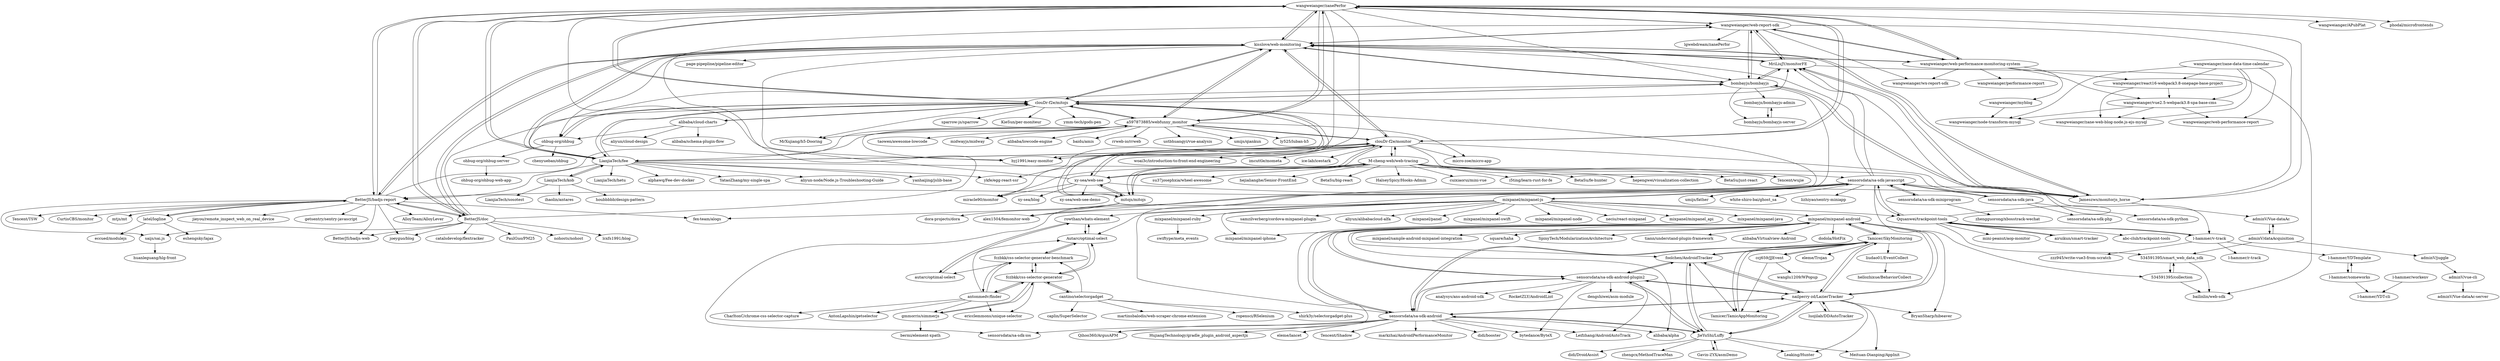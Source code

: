 digraph G {
"wangweianger/zanePerfor" -> "wangweianger/web-report-sdk"
"wangweianger/zanePerfor" -> "kisslove/web-monitoring"
"wangweianger/zanePerfor" -> "a597873885/webfunny_monitor"
"wangweianger/zanePerfor" -> "wangweianger/web-performance-monitoring-system"
"wangweianger/zanePerfor" -> "clouDr-f2e/mitojs"
"wangweianger/zanePerfor" -> "LianjiaTech/fee"
"wangweianger/zanePerfor" -> "clouDr-f2e/monitor"
"wangweianger/zanePerfor" -> "wangweianger/APubPlat"
"wangweianger/zanePerfor" -> "Jameszws/monitorjs_horse"
"wangweianger/zanePerfor" -> "phodal/microfrontends" ["e"=1]
"wangweianger/zanePerfor" -> "hyj1991/easy-monitor" ["e"=1]
"wangweianger/zanePerfor" -> "BetterJS/badjs-report"
"wangweianger/zanePerfor" -> "ykfe/egg-react-ssr" ["e"=1]
"wangweianger/zanePerfor" -> "bombayjs/bombayjs"
"wangweianger/zanePerfor" -> "BetterJS/doc"
"BetterJS/badjs-report" -> "BetterJS/doc"
"BetterJS/badjs-report" -> "BetterJS/badjs-web"
"BetterJS/badjs-report" -> "kisslove/web-monitoring"
"BetterJS/badjs-report" -> "AlloyTeam/AlloyLever" ["e"=1]
"BetterJS/badjs-report" -> "wangweianger/zanePerfor"
"BetterJS/badjs-report" -> "joeyguo/blog" ["e"=1]
"BetterJS/badjs-report" -> "a597873885/webfunny_monitor"
"BetterJS/badjs-report" -> "Tencent/TSW" ["e"=1]
"BetterJS/badjs-report" -> "CurtisCBS/monitor"
"BetterJS/badjs-report" -> "fex-team/alogs" ["e"=1]
"BetterJS/badjs-report" -> "mtjs/mt" ["e"=1]
"BetterJS/badjs-report" -> "latel/logline"
"BetterJS/badjs-report" -> "saijs/sai.js"
"BetterJS/badjs-report" -> "jieyou/remote_inspect_web_on_real_device" ["e"=1]
"BetterJS/badjs-report" -> "getsentry/sentry-javascript" ["e"=1]
"mixpanel/mixpanel-js" -> "sensorsdata/sa-sdk-javascript"
"mixpanel/mixpanel-js" -> "mixpanel/mixpanel-android"
"mixpanel/mixpanel-js" -> "mixpanel/mixpanel-node"
"mixpanel/mixpanel-js" -> "neciu/react-mixpanel"
"mixpanel/mixpanel-js" -> "mixpanel/mixpanel-iphone" ["e"=1]
"mixpanel/mixpanel-js" -> "mixpanel/mixpanel_api"
"mixpanel/mixpanel-js" -> "mixpanel/mixpanel-java"
"mixpanel/mixpanel-js" -> "rowthan/whats-element"
"mixpanel/mixpanel-js" -> "samzilverberg/cordova-mixpanel-plugin"
"mixpanel/mixpanel-js" -> "Qquanwei/trackpoint-tools"
"mixpanel/mixpanel-js" -> "mixpanel/mixpanel-ruby"
"mixpanel/mixpanel-js" -> "Autarc/optimal-select"
"mixpanel/mixpanel-js" -> "aliyun/alibabacloud-alfa" ["e"=1]
"mixpanel/mixpanel-js" -> "mixpanel/panel"
"mixpanel/mixpanel-js" -> "mixpanel/mixpanel-swift" ["e"=1]
"M-cheng-web/web-tracing" -> "xy-sea/web-see"
"M-cheng-web/web-tracing" -> "clouDr-f2e/monitor"
"M-cheng-web/web-tracing" -> "miracle90/monitor" ["e"=1]
"M-cheng-web/web-tracing" -> "mitojs/mitojs"
"M-cheng-web/web-tracing" -> "BetaSu/big-react" ["e"=1]
"M-cheng-web/web-tracing" -> "HalseySpicy/Hooks-Admin" ["e"=1]
"M-cheng-web/web-tracing" -> "cuixiaorui/mini-vue" ["e"=1]
"M-cheng-web/web-tracing" -> "Tencent/wujie" ["e"=1]
"M-cheng-web/web-tracing" -> "sensorsdata/sa-sdk-javascript"
"M-cheng-web/web-tracing" -> "i5ting/learn-rust-for-fe" ["e"=1]
"M-cheng-web/web-tracing" -> "BetaSu/fe-hunter" ["e"=1]
"M-cheng-web/web-tracing" -> "hepengwei/visualization-collection" ["e"=1]
"M-cheng-web/web-tracing" -> "BetaSu/just-react" ["e"=1]
"M-cheng-web/web-tracing" -> "su37josephxia/wheel-awesome" ["e"=1]
"M-cheng-web/web-tracing" -> "hejialianghe/Senior-FrontEnd" ["e"=1]
"a597873885/webfunny_monitor" -> "wangweianger/zanePerfor"
"a597873885/webfunny_monitor" -> "kisslove/web-monitoring"
"a597873885/webfunny_monitor" -> "umijs/qiankun" ["e"=1]
"a597873885/webfunny_monitor" -> "clouDr-f2e/monitor"
"a597873885/webfunny_monitor" -> "MrXujiang/h5-Dooring" ["e"=1]
"a597873885/webfunny_monitor" -> "ly525/luban-h5" ["e"=1]
"a597873885/webfunny_monitor" -> "taowen/awesome-lowcode" ["e"=1]
"a597873885/webfunny_monitor" -> "midwayjs/midway" ["e"=1]
"a597873885/webfunny_monitor" -> "clouDr-f2e/mitojs"
"a597873885/webfunny_monitor" -> "alibaba/lowcode-engine" ["e"=1]
"a597873885/webfunny_monitor" -> "baidu/amis" ["e"=1]
"a597873885/webfunny_monitor" -> "rrweb-io/rrweb" ["e"=1]
"a597873885/webfunny_monitor" -> "hyj1991/easy-monitor" ["e"=1]
"a597873885/webfunny_monitor" -> "micro-zoe/micro-app" ["e"=1]
"a597873885/webfunny_monitor" -> "ustbhuangyi/vue-analysis" ["e"=1]
"bombayjs/bombayjs-server" -> "bombayjs/bombayjs-admin"
"clouDr-f2e/monitor" -> "mitojs/mitojs"
"clouDr-f2e/monitor" -> "xy-sea/web-see"
"clouDr-f2e/monitor" -> "a597873885/webfunny_monitor"
"clouDr-f2e/monitor" -> "miracle90/monitor" ["e"=1]
"clouDr-f2e/monitor" -> "wangweianger/zanePerfor"
"clouDr-f2e/monitor" -> "kisslove/web-monitoring"
"clouDr-f2e/monitor" -> "LianjiaTech/fee"
"clouDr-f2e/monitor" -> "Jameszws/monitorjs_horse"
"clouDr-f2e/monitor" -> "M-cheng-web/web-tracing"
"clouDr-f2e/monitor" -> "micro-zoe/micro-app" ["e"=1]
"clouDr-f2e/monitor" -> "Tencent/wujie" ["e"=1]
"clouDr-f2e/monitor" -> "imcuttle/mometa" ["e"=1]
"clouDr-f2e/monitor" -> "ice-lab/icestark" ["e"=1]
"clouDr-f2e/monitor" -> "hyj1991/easy-monitor" ["e"=1]
"clouDr-f2e/monitor" -> "woai3c/introduction-to-front-end-engineering" ["e"=1]
"alibaba/cloud-charts" -> "aliyun/cloud-design"
"alibaba/cloud-charts" -> "alibaba/schema-plugin-flow" ["e"=1]
"alibaba/cloud-charts" -> "clouDr-f2e/mitojs"
"alibaba/cloud-charts" -> "ohbug-org/ohbug"
"fczbkk/css-selector-generator" -> "fczbkk/css-selector-generator-benchmark"
"fczbkk/css-selector-generator" -> "antonmedv/finder"
"fczbkk/css-selector-generator" -> "gmmorris/simmerjs"
"fczbkk/css-selector-generator" -> "Autarc/optimal-select"
"fczbkk/css-selector-generator" -> "ericclemmons/unique-selector"
"fczbkk/css-selector-generator" -> "cantino/selectorgadget"
"adminV/dataAcquisition" -> "adminV/Vue-dataAc"
"adminV/dataAcquisition" -> "adminV/juggle"
"adminV/dataAcquisition" -> "534591395/smart_web_data_sdk"
"BetterJS/doc" -> "BetterJS/badjs-report"
"BetterJS/doc" -> "BetterJS/badjs-web"
"BetterJS/doc" -> "wangweianger/zanePerfor"
"BetterJS/doc" -> "saijs/sai.js"
"BetterJS/doc" -> "wangweianger/web-report-sdk"
"BetterJS/doc" -> "kisslove/web-monitoring"
"BetterJS/doc" -> "lcxfs1991/blog" ["e"=1]
"BetterJS/doc" -> "clouDr-f2e/mitojs"
"BetterJS/doc" -> "joeyguo/blog" ["e"=1]
"BetterJS/doc" -> "catalsdevelop/flextracker"
"BetterJS/doc" -> "PaulGuo/PM25" ["e"=1]
"BetterJS/doc" -> "nohosts/nohost"
"kisslove/web-monitoring" -> "wangweianger/zanePerfor"
"kisslove/web-monitoring" -> "wangweianger/web-report-sdk"
"kisslove/web-monitoring" -> "a597873885/webfunny_monitor"
"kisslove/web-monitoring" -> "LianjiaTech/fee"
"kisslove/web-monitoring" -> "clouDr-f2e/mitojs"
"kisslove/web-monitoring" -> "Jameszws/monitorjs_horse"
"kisslove/web-monitoring" -> "MriLiuJY/monitorFE"
"kisslove/web-monitoring" -> "wangweianger/web-performance-monitoring-system"
"kisslove/web-monitoring" -> "BetterJS/badjs-report"
"kisslove/web-monitoring" -> "bombayjs/bombayjs"
"kisslove/web-monitoring" -> "clouDr-f2e/monitor"
"kisslove/web-monitoring" -> "ohbug-org/ohbug"
"kisslove/web-monitoring" -> "hyj1991/easy-monitor" ["e"=1]
"kisslove/web-monitoring" -> "BetterJS/doc"
"kisslove/web-monitoring" -> "page-pipepline/pipeline-editor" ["e"=1]
"mitojs/mitojs" -> "clouDr-f2e/monitor"
"mitojs/mitojs" -> "dora-projects/dora"
"mitojs/mitojs" -> "xy-sea/web-see"
"mitojs/mitojs" -> "alex1504/femonitor-web"
"mitojs/mitojs" -> "clouDr-f2e/mitojs"
"antonmedv/finder" -> "fczbkk/css-selector-generator"
"antonmedv/finder" -> "fczbkk/css-selector-generator-benchmark"
"antonmedv/finder" -> "AntonLapshin/getselector"
"antonmedv/finder" -> "gmmorris/simmerjs"
"antonmedv/finder" -> "ericclemmons/unique-selector"
"antonmedv/finder" -> "Autarc/optimal-select"
"antonmedv/finder" -> "CharltonC/chrome-css-selector-capture"
"Tamicer/SkyMonitoring" -> "Tamicer/TamicAppMonitoring"
"Tamicer/SkyMonitoring" -> "foolchen/AndroidTracker"
"Tamicer/SkyMonitoring" -> "ccj659/JJEvent"
"Tamicer/SkyMonitoring" -> "nailperry-zd/LazierTracker"
"Tamicer/SkyMonitoring" -> "sensorsdata/sa-sdk-android"
"Tamicer/SkyMonitoring" -> "mixpanel/mixpanel-android"
"Tamicer/SkyMonitoring" -> "liudao01/EventCollect"
"Tamicer/SkyMonitoring" -> "eleme/Trojan"
"Tamicer/TamicAppMonitoring" -> "Tamicer/SkyMonitoring"
"nailperry-zd/LazierTracker" -> "foolchen/AndroidTracker"
"nailperry-zd/LazierTracker" -> "JieYuShi/Luffy"
"nailperry-zd/LazierTracker" -> "luojilab/DDAutoTracker"
"nailperry-zd/LazierTracker" -> "sensorsdata/sa-sdk-android"
"nailperry-zd/LazierTracker" -> "BryanSharp/hibeaver" ["e"=1]
"nailperry-zd/LazierTracker" -> "Tamicer/SkyMonitoring"
"nailperry-zd/LazierTracker" -> "sensorsdata/sa-sdk-android-plugin2"
"nailperry-zd/LazierTracker" -> "Meituan-Dianping/AppInit" ["e"=1]
"nailperry-zd/LazierTracker" -> "Leaking/Hunter" ["e"=1]
"nailperry-zd/LazierTracker" -> "Tamicer/TamicAppMonitoring"
"nailperry-zd/LazierTracker" -> "mixpanel/mixpanel-android"
"534591395/collection" -> "534591395/smart_web_data_sdk"
"534591395/collection" -> "bailinlin/web-sdk"
"Jameszws/monitorjs_horse" -> "MriLiuJY/monitorFE"
"Jameszws/monitorjs_horse" -> "bombayjs/bombayjs"
"Jameszws/monitorjs_horse" -> "adminV/Vue-dataAc"
"Jameszws/monitorjs_horse" -> "kisslove/web-monitoring"
"clouDr-f2e/mitojs" -> "wangweianger/zanePerfor"
"clouDr-f2e/mitojs" -> "kisslove/web-monitoring"
"clouDr-f2e/mitojs" -> "ohbug-org/ohbug"
"clouDr-f2e/mitojs" -> "bombayjs/bombayjs"
"clouDr-f2e/mitojs" -> "a597873885/webfunny_monitor"
"clouDr-f2e/mitojs" -> "alibaba/cloud-charts"
"clouDr-f2e/mitojs" -> "LianjiaTech/fee"
"clouDr-f2e/mitojs" -> "MriLiuJY/monitorFE"
"clouDr-f2e/mitojs" -> "mitojs/mitojs"
"clouDr-f2e/mitojs" -> "sparrow-js/sparrow" ["e"=1]
"clouDr-f2e/mitojs" -> "MrXujiang/h5-Dooring" ["e"=1]
"clouDr-f2e/mitojs" -> "KieSun/per-moniteur"
"clouDr-f2e/mitojs" -> "ymm-tech/gods-pen" ["e"=1]
"clouDr-f2e/mitojs" -> "hyj1991/easy-monitor" ["e"=1]
"clouDr-f2e/mitojs" -> "alex1504/femonitor-web"
"mixpanel/mixpanel-android" -> "sensorsdata/sa-sdk-android"
"mixpanel/mixpanel-android" -> "Tamicer/SkyMonitoring"
"mixpanel/mixpanel-android" -> "mixpanel/mixpanel-iphone" ["e"=1]
"mixpanel/mixpanel-android" -> "foolchen/AndroidTracker"
"mixpanel/mixpanel-android" -> "sensorsdata/sa-sdk-android-plugin2"
"mixpanel/mixpanel-android" -> "nailperry-zd/LazierTracker"
"mixpanel/mixpanel-android" -> "Qihoo360/ArgusAPM" ["e"=1]
"mixpanel/mixpanel-android" -> "mixpanel/sample-android-mixpanel-integration"
"mixpanel/mixpanel-android" -> "square/haha" ["e"=1]
"mixpanel/mixpanel-android" -> "SpinyTech/ModularizationArchitecture" ["e"=1]
"mixpanel/mixpanel-android" -> "BryanSharp/hibeaver" ["e"=1]
"mixpanel/mixpanel-android" -> "tiann/understand-plugin-framework" ["e"=1]
"mixpanel/mixpanel-android" -> "alibaba/Virtualview-Android" ["e"=1]
"mixpanel/mixpanel-android" -> "alibaba/alpha" ["e"=1]
"mixpanel/mixpanel-android" -> "dodola/HotFix" ["e"=1]
"bombayjs/bombayjs" -> "bombayjs/bombayjs-admin"
"bombayjs/bombayjs" -> "bombayjs/bombayjs-server"
"bombayjs/bombayjs" -> "MriLiuJY/monitorFE"
"bombayjs/bombayjs" -> "Jameszws/monitorjs_horse"
"bombayjs/bombayjs" -> "clouDr-f2e/mitojs"
"bombayjs/bombayjs" -> "kisslove/web-monitoring"
"bombayjs/bombayjs" -> "wangweianger/web-report-sdk"
"bombayjs/bombayjs" -> "alex1504/femonitor-web"
"LianjiaTech/fee" -> "LianjiaTech/kob"
"LianjiaTech/fee" -> "wangweianger/zanePerfor"
"LianjiaTech/fee" -> "kisslove/web-monitoring"
"LianjiaTech/fee" -> "LianjiaTech/hetu" ["e"=1]
"LianjiaTech/fee" -> "clouDr-f2e/monitor"
"LianjiaTech/fee" -> "clouDr-f2e/mitojs"
"LianjiaTech/fee" -> "a597873885/webfunny_monitor"
"LianjiaTech/fee" -> "bombayjs/bombayjs"
"LianjiaTech/fee" -> "alphawq/Fee-dev-docker"
"LianjiaTech/fee" -> "ykfe/egg-react-ssr" ["e"=1]
"LianjiaTech/fee" -> "Jameszws/monitorjs_horse"
"LianjiaTech/fee" -> "YataoZhang/my-single-spa" ["e"=1]
"LianjiaTech/fee" -> "aliyun-node/Node.js-Troubleshooting-Guide" ["e"=1]
"LianjiaTech/fee" -> "yanhaijing/jslib-base" ["e"=1]
"LianjiaTech/fee" -> "BetterJS/badjs-report"
"ccj659/JJEvent" -> "Tamicer/SkyMonitoring"
"ccj659/JJEvent" -> "Tamicer/TamicAppMonitoring"
"ccj659/JJEvent" -> "wanglu1209/WPopup" ["e"=1]
"liudao01/EventCollect" -> "hellozhixue/BehaviorCollect"
"sensorsdata/sa-sdk-android" -> "sensorsdata/sa-sdk-android-plugin2"
"sensorsdata/sa-sdk-android" -> "mixpanel/mixpanel-android"
"sensorsdata/sa-sdk-android" -> "bytedance/ByteX" ["e"=1]
"sensorsdata/sa-sdk-android" -> "nailperry-zd/LazierTracker"
"sensorsdata/sa-sdk-android" -> "didi/booster" ["e"=1]
"sensorsdata/sa-sdk-android" -> "sensorsdata/sa-sdk-ios" ["e"=1]
"sensorsdata/sa-sdk-android" -> "HujiangTechnology/gradle_plugin_android_aspectjx" ["e"=1]
"sensorsdata/sa-sdk-android" -> "eleme/lancet" ["e"=1]
"sensorsdata/sa-sdk-android" -> "Tencent/Shadow" ["e"=1]
"sensorsdata/sa-sdk-android" -> "Qihoo360/ArgusAPM" ["e"=1]
"sensorsdata/sa-sdk-android" -> "Tamicer/SkyMonitoring"
"sensorsdata/sa-sdk-android" -> "JieYuShi/Luffy"
"sensorsdata/sa-sdk-android" -> "Leifzhang/AndroidAutoTrack" ["e"=1]
"sensorsdata/sa-sdk-android" -> "markzhai/AndroidPerformanceMonitor" ["e"=1]
"sensorsdata/sa-sdk-android" -> "alibaba/alpha" ["e"=1]
"Gavin-ZYX/asmDemo" -> "JieYuShi/Luffy"
"JieYuShi/Luffy" -> "nailperry-zd/LazierTracker"
"JieYuShi/Luffy" -> "foolchen/AndroidTracker"
"JieYuShi/Luffy" -> "sensorsdata/sa-sdk-android"
"JieYuShi/Luffy" -> "Gavin-ZYX/asmDemo"
"JieYuShi/Luffy" -> "Leaking/Hunter" ["e"=1]
"JieYuShi/Luffy" -> "sensorsdata/sa-sdk-android-plugin2"
"JieYuShi/Luffy" -> "Meituan-Dianping/AppInit" ["e"=1]
"JieYuShi/Luffy" -> "didi/DroidAssist" ["e"=1]
"JieYuShi/Luffy" -> "zhengcx/MethodTraceMan" ["e"=1]
"l-hammer/v-track" -> "Qquanwei/trackpoint-tools"
"l-hammer/v-track" -> "l-hammer/r-track"
"l-hammer/v-track" -> "l-hammer/YDTemplate"
"l-hammer/v-track" -> "zzz945/write-vue3-from-scratch" ["e"=1]
"xy-sea/web-see" -> "xy-sea/web-see-demo"
"xy-sea/web-see" -> "clouDr-f2e/monitor"
"xy-sea/web-see" -> "xy-sea/blog"
"xy-sea/web-see" -> "M-cheng-web/web-tracing"
"xy-sea/web-see" -> "mitojs/mitojs"
"xy-sea/web-see" -> "miracle90/monitor" ["e"=1]
"xy-sea/web-see" -> "wangweianger/zanePerfor"
"xy-sea/web-see" -> "Jameszws/monitorjs_horse"
"wangweianger/web-performance-monitoring-system" -> "wangweianger/web-report-sdk"
"wangweianger/web-performance-monitoring-system" -> "wangweianger/zanePerfor"
"wangweianger/web-performance-monitoring-system" -> "wangweianger/performance-report"
"wangweianger/web-performance-monitoring-system" -> "wangweianger/myblog"
"wangweianger/web-performance-monitoring-system" -> "kisslove/web-monitoring"
"wangweianger/web-performance-monitoring-system" -> "wangweianger/react16-webpack3.8-onepage-base-project"
"wangweianger/web-performance-monitoring-system" -> "wangweianger/vue2.5-webpack3.8-spa-base-cms"
"wangweianger/web-performance-monitoring-system" -> "wangweianger/wx-report-sdk"
"cantino/selectorgadget" -> "shirk3y/selectorgadget-plus"
"cantino/selectorgadget" -> "fczbkk/css-selector-generator"
"cantino/selectorgadget" -> "fczbkk/css-selector-generator-benchmark"
"cantino/selectorgadget" -> "caplin/SuperSelector"
"cantino/selectorgadget" -> "martinsbalodis/web-scraper-chrome-extension" ["e"=1]
"cantino/selectorgadget" -> "ropensci/RSelenium" ["e"=1]
"Autarc/optimal-select" -> "rowthan/whats-element"
"Autarc/optimal-select" -> "fczbkk/css-selector-generator-benchmark"
"Autarc/optimal-select" -> "fczbkk/css-selector-generator"
"Qquanwei/trackpoint-tools" -> "l-hammer/v-track"
"Qquanwei/trackpoint-tools" -> "534591395/smart_web_data_sdk"
"Qquanwei/trackpoint-tools" -> "airuikun/smart-tracker"
"Qquanwei/trackpoint-tools" -> "MriLiuJY/monitorFE"
"Qquanwei/trackpoint-tools" -> "sensorsdata/sa-sdk-javascript"
"Qquanwei/trackpoint-tools" -> "abc-club/trackpoint-tools"
"Qquanwei/trackpoint-tools" -> "mini-peanut/aop-monitor"
"airuikun/smart-tracker" -> "Qquanwei/trackpoint-tools"
"adminV/juggle" -> "adminV/vue-cli"
"wangweianger/myblog" -> "wangweianger/node-transform-mysql"
"sensorsdata/sa-sdk-android-plugin2" -> "sensorsdata/sa-sdk-android"
"sensorsdata/sa-sdk-android-plugin2" -> "nailperry-zd/LazierTracker"
"sensorsdata/sa-sdk-android-plugin2" -> "Leifzhang/AndroidAutoTrack" ["e"=1]
"sensorsdata/sa-sdk-android-plugin2" -> "foolchen/AndroidTracker"
"sensorsdata/sa-sdk-android-plugin2" -> "bytedance/ByteX" ["e"=1]
"sensorsdata/sa-sdk-android-plugin2" -> "JieYuShi/Luffy"
"sensorsdata/sa-sdk-android-plugin2" -> "dengshiwei/asm-module" ["e"=1]
"sensorsdata/sa-sdk-android-plugin2" -> "analysys/ans-android-sdk"
"sensorsdata/sa-sdk-android-plugin2" -> "mixpanel/mixpanel-android"
"sensorsdata/sa-sdk-android-plugin2" -> "RocketZLY/AndroidLint" ["e"=1]
"wangweianger/web-report-sdk" -> "wangweianger/zanePerfor"
"wangweianger/web-report-sdk" -> "wangweianger/web-performance-monitoring-system"
"wangweianger/web-report-sdk" -> "kisslove/web-monitoring"
"wangweianger/web-report-sdk" -> "wangweianger/wx-report-sdk"
"wangweianger/web-report-sdk" -> "MriLiuJY/monitorFE"
"wangweianger/web-report-sdk" -> "bombayjs/bombayjs"
"wangweianger/web-report-sdk" -> "Jameszws/monitorjs_horse"
"wangweianger/web-report-sdk" -> "lgwebdream/zanePerfor"
"LianjiaTech/kob" -> "LianjiaTech/fee"
"LianjiaTech/kob" -> "LianjiaTech/sosotest" ["e"=1]
"LianjiaTech/kob" -> "ihaolin/antares" ["e"=1]
"LianjiaTech/kob" -> "houbbbbb/design-pattern" ["e"=1]
"sensorsdata/sa-sdk-javascript" -> "sensorsdata/sa-sdk-miniprogram"
"sensorsdata/sa-sdk-javascript" -> "mixpanel/mixpanel-js"
"sensorsdata/sa-sdk-javascript" -> "sensorsdata/sa-sdk-java"
"sensorsdata/sa-sdk-javascript" -> "sensorsdata/sa-sdk-android"
"sensorsdata/sa-sdk-javascript" -> "sensorsdata/sa-sdk-ios" ["e"=1]
"sensorsdata/sa-sdk-javascript" -> "Qquanwei/trackpoint-tools"
"sensorsdata/sa-sdk-javascript" -> "kisslove/web-monitoring"
"sensorsdata/sa-sdk-javascript" -> "BetterJS/badjs-report"
"sensorsdata/sa-sdk-javascript" -> "534591395/collection"
"sensorsdata/sa-sdk-javascript" -> "umijs/father" ["e"=1]
"sensorsdata/sa-sdk-javascript" -> "fex-team/alogs" ["e"=1]
"sensorsdata/sa-sdk-javascript" -> "l-hammer/v-track"
"sensorsdata/sa-sdk-javascript" -> "white-shiro-bai/ghost_sa"
"sensorsdata/sa-sdk-javascript" -> "lizhiyao/sentry-miniapp" ["e"=1]
"sensorsdata/sa-sdk-javascript" -> "MriLiuJY/monitorFE"
"saijs/sai.js" -> "huanleguang/hlg-front"
"ohbug-org/ohbug" -> "ohbug-org/ohbug-server"
"ohbug-org/ohbug" -> "chenyueban/ohbug"
"ohbug-org/ohbug" -> "clouDr-f2e/mitojs"
"foolchen/AndroidTracker" -> "nailperry-zd/LazierTracker"
"foolchen/AndroidTracker" -> "JieYuShi/Luffy"
"foolchen/AndroidTracker" -> "Tamicer/SkyMonitoring"
"foolchen/AndroidTracker" -> "Tamicer/TamicAppMonitoring"
"foolchen/AndroidTracker" -> "sensorsdata/sa-sdk-android-plugin2"
"MriLiuJY/monitorFE" -> "Jameszws/monitorjs_horse"
"MriLiuJY/monitorFE" -> "bombayjs/bombayjs"
"MriLiuJY/monitorFE" -> "wangweianger/web-report-sdk"
"MriLiuJY/monitorFE" -> "kisslove/web-monitoring"
"MriLiuJY/monitorFE" -> "bailinlin/web-sdk"
"sensorsdata/sa-sdk-miniprogram" -> "sensorsdata/sa-sdk-javascript"
"sensorsdata/sa-sdk-miniprogram" -> "zhengguorong/xbosstrack-wechat" ["e"=1]
"latel/logline" -> "eshengsky/lajax"
"latel/logline" -> "eccued/modulejs"
"latel/logline" -> "BetterJS/badjs-report"
"fczbkk/css-selector-generator-benchmark" -> "fczbkk/css-selector-generator"
"fczbkk/css-selector-generator-benchmark" -> "Autarc/optimal-select"
"fczbkk/css-selector-generator-benchmark" -> "autarc/optimal-select"
"fczbkk/css-selector-generator-benchmark" -> "antonmedv/finder"
"luojilab/DDAutoTracker" -> "nailperry-zd/LazierTracker"
"bombayjs/bombayjs-admin" -> "bombayjs/bombayjs-server"
"adminV/Vue-dataAc" -> "adminV/dataAcquisition"
"sensorsdata/sa-sdk-java" -> "sensorsdata/sa-sdk-python"
"sensorsdata/sa-sdk-java" -> "sensorsdata/sa-sdk-javascript"
"sensorsdata/sa-sdk-java" -> "sensorsdata/sa-sdk-php"
"autarc/optimal-select" -> "rowthan/whats-element"
"wangweianger/react16-webpack3.8-onepage-base-project" -> "wangweianger/zane-web-blog-node.js-ejs-mysql"
"wangweianger/react16-webpack3.8-onepage-base-project" -> "wangweianger/vue2.5-webpack3.8-spa-base-cms"
"wangweianger/vue2.5-webpack3.8-spa-base-cms" -> "wangweianger/zane-web-blog-node.js-ejs-mysql"
"wangweianger/vue2.5-webpack3.8-spa-base-cms" -> "wangweianger/node-transform-mysql"
"wangweianger/vue2.5-webpack3.8-spa-base-cms" -> "wangweianger/web-performance-report"
"wangweianger/zane-data-time-calendar" -> "wangweianger/web-performance-report"
"wangweianger/zane-data-time-calendar" -> "wangweianger/zane-web-blog-node.js-ejs-mysql"
"wangweianger/zane-data-time-calendar" -> "wangweianger/vue2.5-webpack3.8-spa-base-cms"
"wangweianger/zane-data-time-calendar" -> "wangweianger/node-transform-mysql"
"wangweianger/zane-data-time-calendar" -> "wangweianger/react16-webpack3.8-onepage-base-project"
"gmmorris/simmerjs" -> "fczbkk/css-selector-generator"
"gmmorris/simmerjs" -> "bermi/element-xpath"
"534591395/smart_web_data_sdk" -> "534591395/collection"
"534591395/smart_web_data_sdk" -> "bailinlin/web-sdk"
"mixpanel/mixpanel-ruby" -> "swiftype/meta_events"
"rowthan/whats-element" -> "autarc/optimal-select"
"rowthan/whats-element" -> "Autarc/optimal-select"
"l-hammer/YDTemplate" -> "l-hammer/someworks"
"l-hammer/someworks" -> "l-hammer/YDTemplate"
"l-hammer/someworks" -> "l-hammer/YDT-cli"
"l-hammer/workenv" -> "l-hammer/YDT-cli"
"ohbug-org/ohbug-server" -> "ohbug-org/ohbug-web-app"
"adminV/vue-cli" -> "adminV/Vue-dataAc-server"
"wangweianger/zanePerfor" ["l"="11.289,-12.353"]
"wangweianger/web-report-sdk" ["l"="11.296,-12.319"]
"kisslove/web-monitoring" ["l"="11.308,-12.347"]
"a597873885/webfunny_monitor" ["l"="11.269,-12.406"]
"wangweianger/web-performance-monitoring-system" ["l"="11.26,-12.313"]
"clouDr-f2e/mitojs" ["l"="11.299,-12.393"]
"LianjiaTech/fee" ["l"="11.32,-12.383"]
"clouDr-f2e/monitor" ["l"="11.261,-12.36"]
"wangweianger/APubPlat" ["l"="11.26,-12.284"]
"Jameszws/monitorjs_horse" ["l"="11.313,-12.329"]
"phodal/microfrontends" ["l"="11.448,-6.621"]
"hyj1991/easy-monitor" ["l"="11.33,-6.714"]
"BetterJS/badjs-report" ["l"="11.358,-12.361"]
"ykfe/egg-react-ssr" ["l"="11.386,-6.632"]
"bombayjs/bombayjs" ["l"="11.323,-12.356"]
"BetterJS/doc" ["l"="11.348,-12.336"]
"BetterJS/badjs-web" ["l"="11.387,-12.34"]
"AlloyTeam/AlloyLever" ["l"="14.785,-8.751"]
"joeyguo/blog" ["l"="11.43,-6.929"]
"Tencent/TSW" ["l"="11.256,-6.709"]
"CurtisCBS/monitor" ["l"="11.391,-12.403"]
"fex-team/alogs" ["l"="13.765,-6.648"]
"mtjs/mt" ["l"="13.762,-6.421"]
"latel/logline" ["l"="11.422,-12.397"]
"saijs/sai.js" ["l"="11.402,-12.36"]
"jieyou/remote_inspect_web_on_real_device" ["l"="11.466,-7.034"]
"getsentry/sentry-javascript" ["l"="14.152,-8.418"]
"mixpanel/mixpanel-js" ["l"="11.358,-12.121"]
"sensorsdata/sa-sdk-javascript" ["l"="11.32,-12.22"]
"mixpanel/mixpanel-android" ["l"="11.261,-12.049"]
"mixpanel/mixpanel-node" ["l"="11.331,-12.088"]
"neciu/react-mixpanel" ["l"="11.396,-12.139"]
"mixpanel/mixpanel-iphone" ["l"="-50.996,-0.003"]
"mixpanel/mixpanel_api" ["l"="11.374,-12.146"]
"mixpanel/mixpanel-java" ["l"="11.366,-12.095"]
"rowthan/whats-element" ["l"="11.428,-12.074"]
"samzilverberg/cordova-mixpanel-plugin" ["l"="11.395,-12.118"]
"Qquanwei/trackpoint-tools" ["l"="11.299,-12.206"]
"mixpanel/mixpanel-ruby" ["l"="11.368,-12.066"]
"Autarc/optimal-select" ["l"="11.45,-12.047"]
"aliyun/alibabacloud-alfa" ["l"="13.906,-8.194"]
"mixpanel/panel" ["l"="11.396,-12.093"]
"mixpanel/mixpanel-swift" ["l"="-50.914,0.12"]
"M-cheng-web/web-tracing" ["l"="11.233,-12.325"]
"xy-sea/web-see" ["l"="11.226,-12.356"]
"miracle90/monitor" ["l"="11.984,-6.448"]
"mitojs/mitojs" ["l"="11.241,-12.38"]
"BetaSu/big-react" ["l"="11.865,-6.495"]
"HalseySpicy/Hooks-Admin" ["l"="9.831,-10.681"]
"cuixiaorui/mini-vue" ["l"="11.754,-6.484"]
"Tencent/wujie" ["l"="14.056,-8.122"]
"i5ting/learn-rust-for-fe" ["l"="12,-6.435"]
"BetaSu/fe-hunter" ["l"="11.892,-6.483"]
"hepengwei/visualization-collection" ["l"="14.132,-7.883"]
"BetaSu/just-react" ["l"="11.779,-6.561"]
"su37josephxia/wheel-awesome" ["l"="11.939,-6.503"]
"hejialianghe/Senior-FrontEnd" ["l"="11.904,-6.525"]
"umijs/qiankun" ["l"="14.25,-8.31"]
"MrXujiang/h5-Dooring" ["l"="14.185,-8.059"]
"ly525/luban-h5" ["l"="14.252,-8.04"]
"taowen/awesome-lowcode" ["l"="14.168,-8.088"]
"midwayjs/midway" ["l"="14.105,-8.216"]
"alibaba/lowcode-engine" ["l"="14.137,-8.067"]
"baidu/amis" ["l"="14.212,-8.095"]
"rrweb-io/rrweb" ["l"="14.213,-8.279"]
"micro-zoe/micro-app" ["l"="14.094,-8.158"]
"ustbhuangyi/vue-analysis" ["l"="11.615,-6.638"]
"bombayjs/bombayjs-server" ["l"="11.348,-12.394"]
"bombayjs/bombayjs-admin" ["l"="11.362,-12.387"]
"imcuttle/mometa" ["l"="14.149,-8.004"]
"ice-lab/icestark" ["l"="14.019,-8.218"]
"woai3c/introduction-to-front-end-engineering" ["l"="11.84,-6.503"]
"alibaba/cloud-charts" ["l"="11.316,-12.455"]
"aliyun/cloud-design" ["l"="11.329,-12.497"]
"alibaba/schema-plugin-flow" ["l"="13.772,-8.208"]
"ohbug-org/ohbug" ["l"="11.301,-12.433"]
"fczbkk/css-selector-generator" ["l"="11.497,-12.019"]
"fczbkk/css-selector-generator-benchmark" ["l"="11.477,-12.034"]
"antonmedv/finder" ["l"="11.473,-12.003"]
"gmmorris/simmerjs" ["l"="11.503,-11.985"]
"ericclemmons/unique-selector" ["l"="11.507,-12.044"]
"cantino/selectorgadget" ["l"="11.536,-12.017"]
"adminV/dataAcquisition" ["l"="11.396,-12.262"]
"adminV/Vue-dataAc" ["l"="11.371,-12.284"]
"adminV/juggle" ["l"="11.437,-12.255"]
"534591395/smart_web_data_sdk" ["l"="11.356,-12.241"]
"lcxfs1991/blog" ["l"="11.397,-6.932"]
"catalsdevelop/flextracker" ["l"="11.382,-12.313"]
"PaulGuo/PM25" ["l"="11.046,-6.824"]
"nohosts/nohost" ["l"="11.418,-12.321"]
"MriLiuJY/monitorFE" ["l"="11.317,-12.304"]
"page-pipepline/pipeline-editor" ["l"="14.26,-7.961"]
"dora-projects/dora" ["l"="11.212,-12.4"]
"alex1504/femonitor-web" ["l"="11.277,-12.378"]
"AntonLapshin/getselector" ["l"="11.453,-11.974"]
"CharltonC/chrome-css-selector-capture" ["l"="11.474,-11.972"]
"Tamicer/SkyMonitoring" ["l"="11.197,-12.032"]
"Tamicer/TamicAppMonitoring" ["l"="11.188,-12.011"]
"foolchen/AndroidTracker" ["l"="11.22,-12.015"]
"ccj659/JJEvent" ["l"="11.161,-12.027"]
"nailperry-zd/LazierTracker" ["l"="11.221,-12.04"]
"sensorsdata/sa-sdk-android" ["l"="11.237,-12.068"]
"liudao01/EventCollect" ["l"="11.172,-11.982"]
"eleme/Trojan" ["l"="11.133,-12.006"]
"JieYuShi/Luffy" ["l"="11.24,-12.007"]
"luojilab/DDAutoTracker" ["l"="11.19,-12.063"]
"BryanSharp/hibeaver" ["l"="15.525,-36.069"]
"sensorsdata/sa-sdk-android-plugin2" ["l"="11.247,-12.028"]
"Meituan-Dianping/AppInit" ["l"="49.147,1.239"]
"Leaking/Hunter" ["l"="49.179,1.151"]
"534591395/collection" ["l"="11.338,-12.245"]
"bailinlin/web-sdk" ["l"="11.339,-12.268"]
"sparrow-js/sparrow" ["l"="14.203,-7.977"]
"KieSun/per-moniteur" ["l"="11.265,-12.448"]
"ymm-tech/gods-pen" ["l"="14.235,-8.004"]
"Qihoo360/ArgusAPM" ["l"="49.102,1.078"]
"mixpanel/sample-android-mixpanel-integration" ["l"="11.292,-12.032"]
"square/haha" ["l"="49.135,1.012"]
"SpinyTech/ModularizationArchitecture" ["l"="48.92,1.124"]
"tiann/understand-plugin-framework" ["l"="48.881,0.913"]
"alibaba/Virtualview-Android" ["l"="48.993,1.156"]
"alibaba/alpha" ["l"="49.135,1.118"]
"dodola/HotFix" ["l"="48.748,0.888"]
"LianjiaTech/kob" ["l"="11.354,-12.431"]
"LianjiaTech/hetu" ["l"="-25.761,18.931"]
"alphawq/Fee-dev-docker" ["l"="11.333,-12.414"]
"YataoZhang/my-single-spa" ["l"="10.686,-10.932"]
"aliyun-node/Node.js-Troubleshooting-Guide" ["l"="11.379,-6.695"]
"yanhaijing/jslib-base" ["l"="11.358,-6.593"]
"wanglu1209/WPopup" ["l"="-10.892,-44.07"]
"hellozhixue/BehaviorCollect" ["l"="11.157,-11.956"]
"bytedance/ByteX" ["l"="49.13,1.139"]
"didi/booster" ["l"="49.094,1.118"]
"sensorsdata/sa-sdk-ios" ["l"="-50.994,0.152"]
"HujiangTechnology/gradle_plugin_android_aspectjx" ["l"="49.003,1.063"]
"eleme/lancet" ["l"="49.148,1.142"]
"Tencent/Shadow" ["l"="49.016,1.096"]
"Leifzhang/AndroidAutoTrack" ["l"="49.183,1.292"]
"markzhai/AndroidPerformanceMonitor" ["l"="48.954,0.995"]
"Gavin-ZYX/asmDemo" ["l"="11.241,-11.972"]
"didi/DroidAssist" ["l"="49.194,1.131"]
"zhengcx/MethodTraceMan" ["l"="49.159,1.221"]
"l-hammer/v-track" ["l"="11.281,-12.18"]
"l-hammer/r-track" ["l"="11.269,-12.156"]
"l-hammer/YDTemplate" ["l"="11.248,-12.168"]
"zzz945/write-vue3-from-scratch" ["l"="10.073,-7.007"]
"xy-sea/web-see-demo" ["l"="11.189,-12.38"]
"xy-sea/blog" ["l"="11.173,-12.36"]
"wangweianger/performance-report" ["l"="11.234,-12.291"]
"wangweianger/myblog" ["l"="11.217,-12.279"]
"wangweianger/react16-webpack3.8-onepage-base-project" ["l"="11.202,-12.306"]
"wangweianger/vue2.5-webpack3.8-spa-base-cms" ["l"="11.198,-12.292"]
"wangweianger/wx-report-sdk" ["l"="11.279,-12.296"]
"shirk3y/selectorgadget-plus" ["l"="11.568,-12.024"]
"caplin/SuperSelector" ["l"="11.564,-11.999"]
"martinsbalodis/web-scraper-chrome-extension" ["l"="15.872,-12.109"]
"ropensci/RSelenium" ["l"="20.522,43.477"]
"airuikun/smart-tracker" ["l"="11.256,-12.2"]
"abc-club/trackpoint-tools" ["l"="11.279,-12.207"]
"mini-peanut/aop-monitor" ["l"="11.275,-12.224"]
"adminV/vue-cli" ["l"="11.462,-12.254"]
"wangweianger/node-transform-mysql" ["l"="11.192,-12.278"]
"dengshiwei/asm-module" ["l"="-12.758,-8.065"]
"analysys/ans-android-sdk" ["l"="11.273,-11.996"]
"RocketZLY/AndroidLint" ["l"="48.582,-3.312"]
"lgwebdream/zanePerfor" ["l"="11.297,-12.287"]
"LianjiaTech/sosotest" ["l"="46.81,-0.838"]
"ihaolin/antares" ["l"="6.601,19.33"]
"houbbbbb/design-pattern" ["l"="-9.644,2.112"]
"sensorsdata/sa-sdk-miniprogram" ["l"="11.339,-12.197"]
"sensorsdata/sa-sdk-java" ["l"="11.364,-12.208"]
"umijs/father" ["l"="13.963,-8.244"]
"white-shiro-bai/ghost_sa" ["l"="11.323,-12.172"]
"lizhiyao/sentry-miniapp" ["l"="45.487,-24.61"]
"huanleguang/hlg-front" ["l"="11.438,-12.361"]
"ohbug-org/ohbug-server" ["l"="11.296,-12.481"]
"chenyueban/ohbug" ["l"="11.284,-12.467"]
"zhengguorong/xbosstrack-wechat" ["l"="45.465,-24.566"]
"eshengsky/lajax" ["l"="11.457,-12.433"]
"eccued/modulejs" ["l"="11.463,-12.402"]
"autarc/optimal-select" ["l"="11.455,-12.067"]
"sensorsdata/sa-sdk-python" ["l"="11.388,-12.191"]
"sensorsdata/sa-sdk-php" ["l"="11.396,-12.21"]
"wangweianger/zane-web-blog-node.js-ejs-mysql" ["l"="11.181,-12.305"]
"wangweianger/web-performance-report" ["l"="11.176,-12.276"]
"wangweianger/zane-data-time-calendar" ["l"="11.174,-12.291"]
"bermi/element-xpath" ["l"="11.519,-11.956"]
"swiftype/meta_events" ["l"="11.374,-12.033"]
"l-hammer/someworks" ["l"="11.228,-12.164"]
"l-hammer/YDT-cli" ["l"="11.206,-12.163"]
"l-hammer/workenv" ["l"="11.189,-12.161"]
"ohbug-org/ohbug-web-app" ["l"="11.291,-12.505"]
"adminV/Vue-dataAc-server" ["l"="11.479,-12.254"]
}
